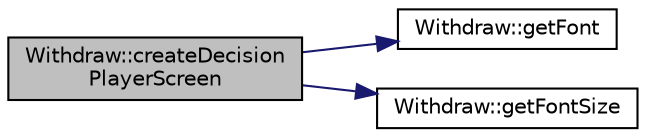 digraph "Withdraw::createDecisionPlayerScreen"
{
 // LATEX_PDF_SIZE
  edge [fontname="Helvetica",fontsize="10",labelfontname="Helvetica",labelfontsize="10"];
  node [fontname="Helvetica",fontsize="10",shape=record];
  rankdir="LR";
  Node1 [label="Withdraw::createDecision\lPlayerScreen",height=0.2,width=0.4,color="black", fillcolor="grey75", style="filled", fontcolor="black",tooltip=" "];
  Node1 -> Node2 [color="midnightblue",fontsize="10",style="solid",fontname="Helvetica"];
  Node2 [label="Withdraw::getFont",height=0.2,width=0.4,color="black", fillcolor="white", style="filled",URL="$class_withdraw.html#a3ea0051e8185c3702e1009936e508df6",tooltip=" "];
  Node1 -> Node3 [color="midnightblue",fontsize="10",style="solid",fontname="Helvetica"];
  Node3 [label="Withdraw::getFontSize",height=0.2,width=0.4,color="black", fillcolor="white", style="filled",URL="$class_withdraw.html#aed82a313991c3f3a38c68738a613256f",tooltip=" "];
}
